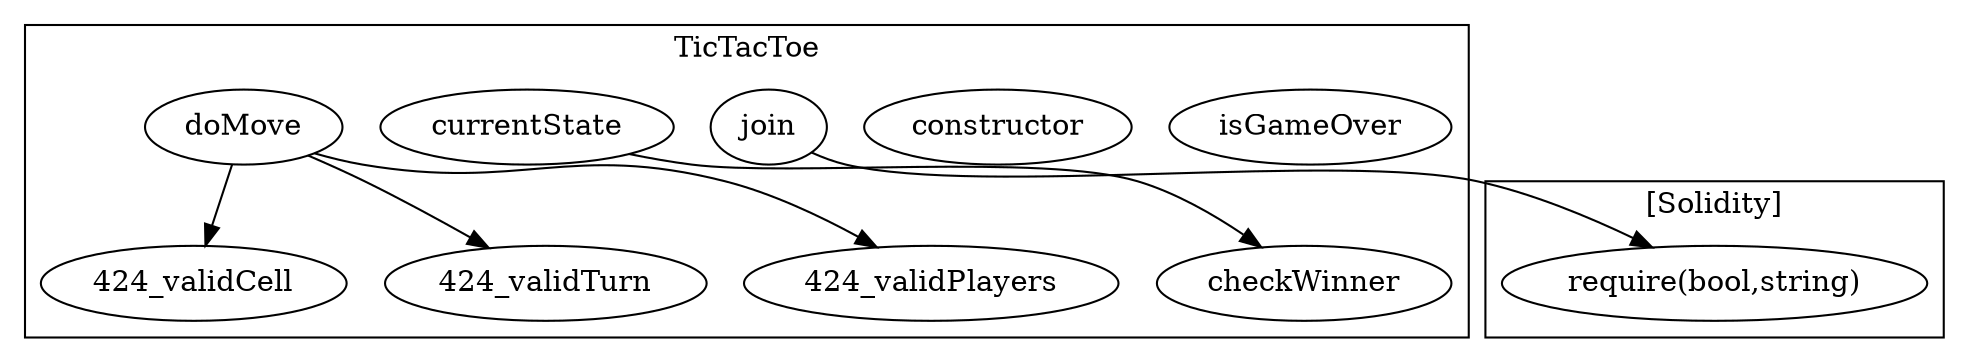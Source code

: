 strict digraph {
subgraph cluster_424_TicTacToe {
label = "TicTacToe"
"424_isGameOver" [label="isGameOver"]
"424_constructor" [label="constructor"]
"424_currentState" [label="currentState"]
"424_doMove" [label="doMove"]
"424_checkWinner" [label="checkWinner"]
"424_join" [label="join"]
"424_currentState" -> "424_checkWinner"
"424_doMove" -> "424_validPlayers"
"424_doMove" -> "424_validCell"
"424_doMove" -> "424_validTurn"
}subgraph cluster_solidity {
label = "[Solidity]"
"require(bool,string)" 
"424_join" -> "require(bool,string)"
}
}